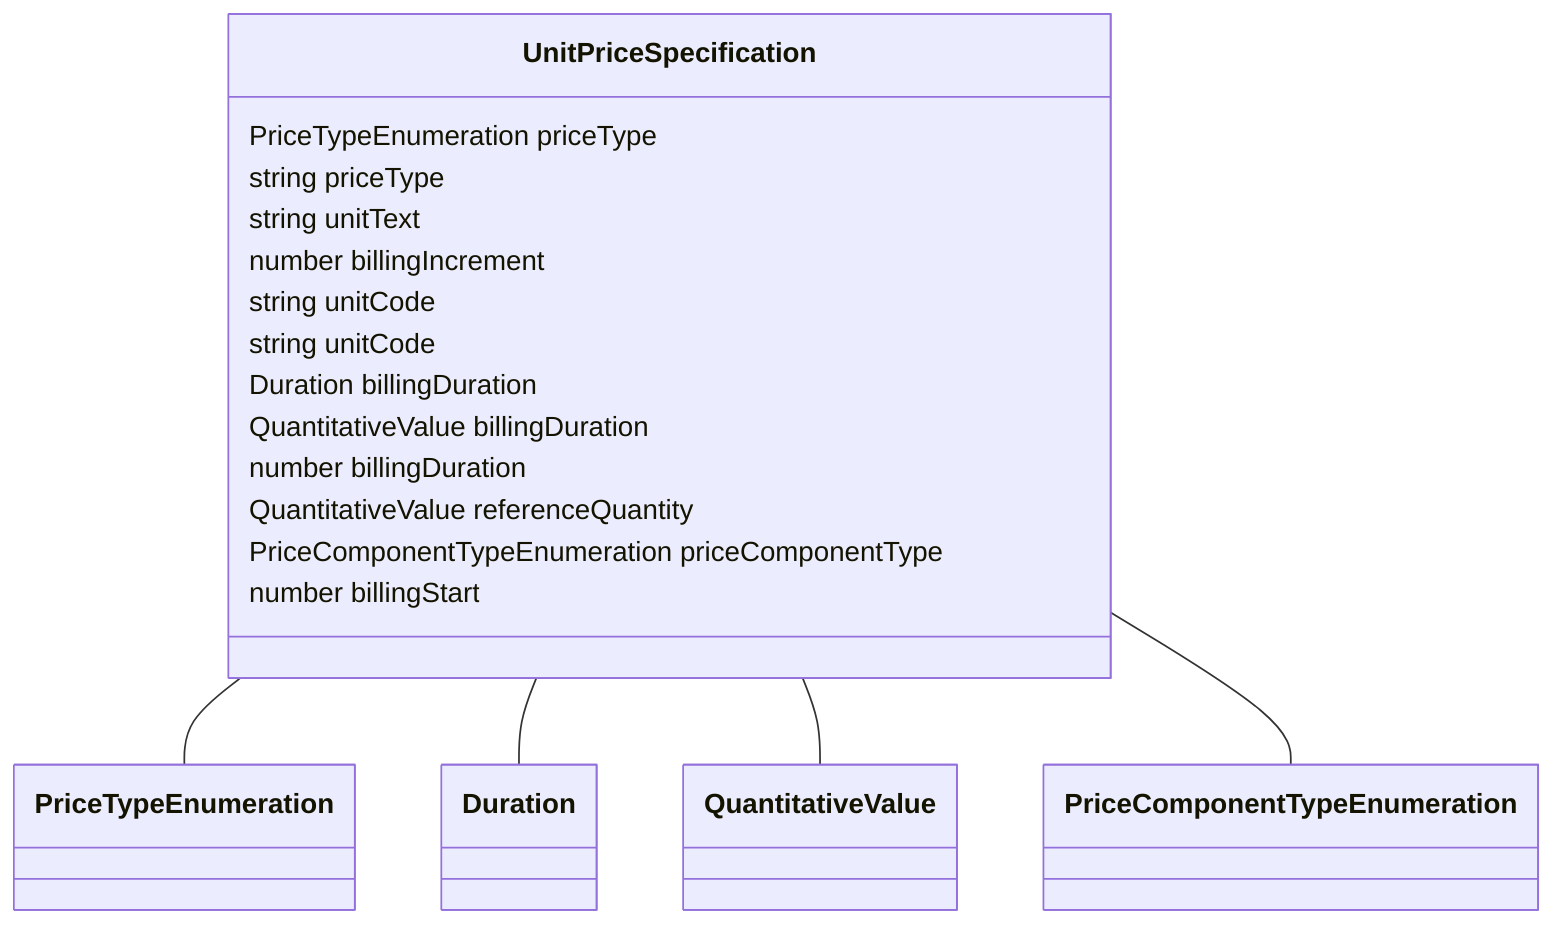 classDiagram
  UnitPriceSpecification -- PriceTypeEnumeration
  UnitPriceSpecification -- Duration
  UnitPriceSpecification -- QuantitativeValue
  UnitPriceSpecification -- PriceComponentTypeEnumeration


class UnitPriceSpecification {

  PriceTypeEnumeration priceType
  string priceType
  string unitText
  number billingIncrement
  string unitCode
  string unitCode
  Duration billingDuration
  QuantitativeValue billingDuration
  number billingDuration
  QuantitativeValue referenceQuantity
  PriceComponentTypeEnumeration priceComponentType
  number billingStart

 }